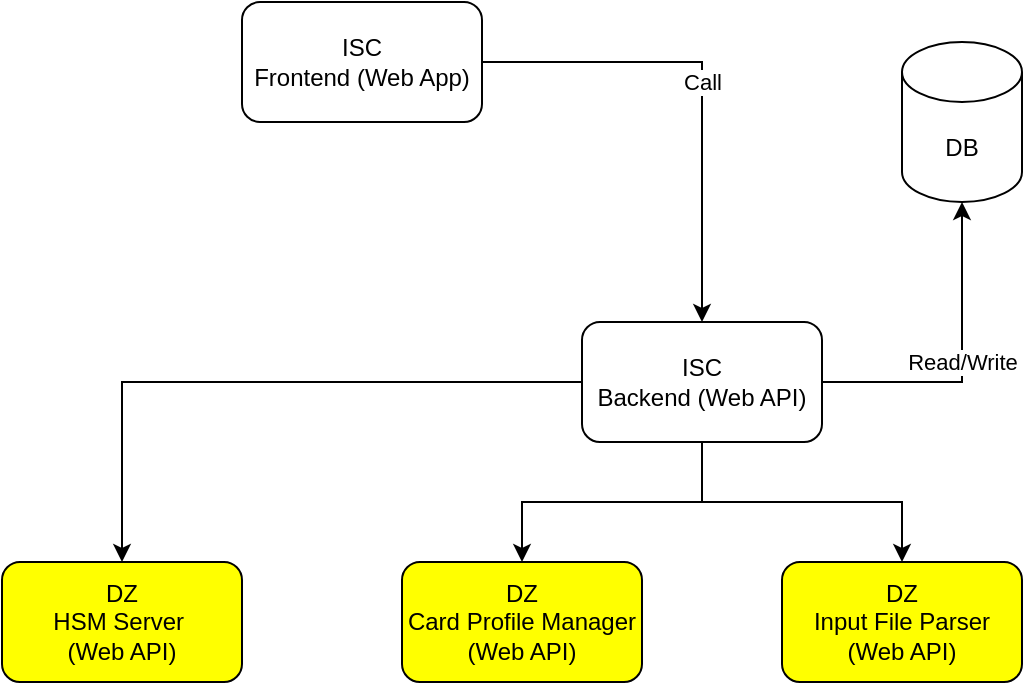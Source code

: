 <mxfile version="24.4.3" type="github">
  <diagram name="หน้า-1" id="lc0lnvrULM7RFjk2gOxu">
    <mxGraphModel dx="1290" dy="558" grid="1" gridSize="10" guides="1" tooltips="1" connect="1" arrows="1" fold="1" page="1" pageScale="1" pageWidth="827" pageHeight="1169" math="0" shadow="0">
      <root>
        <mxCell id="0" />
        <mxCell id="1" parent="0" />
        <mxCell id="fRM1-KL0-z92XGpWkeVO-4" value="Call" style="edgeStyle=orthogonalEdgeStyle;rounded=0;orthogonalLoop=1;jettySize=auto;html=1;entryX=0.5;entryY=0;entryDx=0;entryDy=0;" edge="1" parent="1" source="fRM1-KL0-z92XGpWkeVO-1" target="fRM1-KL0-z92XGpWkeVO-2">
          <mxGeometry relative="1" as="geometry" />
        </mxCell>
        <mxCell id="fRM1-KL0-z92XGpWkeVO-1" value="&lt;div&gt;ISC&lt;/div&gt;&lt;div&gt;Frontend (Web App)&lt;br&gt;&lt;/div&gt;" style="rounded=1;whiteSpace=wrap;html=1;" vertex="1" parent="1">
          <mxGeometry x="280" y="60" width="120" height="60" as="geometry" />
        </mxCell>
        <mxCell id="fRM1-KL0-z92XGpWkeVO-7" style="edgeStyle=orthogonalEdgeStyle;rounded=0;orthogonalLoop=1;jettySize=auto;html=1;entryX=0.5;entryY=0;entryDx=0;entryDy=0;" edge="1" parent="1" source="fRM1-KL0-z92XGpWkeVO-2" target="fRM1-KL0-z92XGpWkeVO-3">
          <mxGeometry relative="1" as="geometry" />
        </mxCell>
        <mxCell id="fRM1-KL0-z92XGpWkeVO-8" style="edgeStyle=orthogonalEdgeStyle;rounded=0;orthogonalLoop=1;jettySize=auto;html=1;entryX=0.5;entryY=0;entryDx=0;entryDy=0;" edge="1" parent="1" source="fRM1-KL0-z92XGpWkeVO-2" target="fRM1-KL0-z92XGpWkeVO-5">
          <mxGeometry relative="1" as="geometry" />
        </mxCell>
        <mxCell id="fRM1-KL0-z92XGpWkeVO-9" style="edgeStyle=orthogonalEdgeStyle;rounded=0;orthogonalLoop=1;jettySize=auto;html=1;" edge="1" parent="1" source="fRM1-KL0-z92XGpWkeVO-2" target="fRM1-KL0-z92XGpWkeVO-6">
          <mxGeometry relative="1" as="geometry" />
        </mxCell>
        <mxCell id="fRM1-KL0-z92XGpWkeVO-11" value="Read/Write" style="edgeStyle=orthogonalEdgeStyle;rounded=0;orthogonalLoop=1;jettySize=auto;html=1;" edge="1" parent="1" source="fRM1-KL0-z92XGpWkeVO-2" target="fRM1-KL0-z92XGpWkeVO-10">
          <mxGeometry relative="1" as="geometry" />
        </mxCell>
        <mxCell id="fRM1-KL0-z92XGpWkeVO-2" value="&lt;div&gt;ISC&lt;/div&gt;&lt;div&gt;Backend (Web API)&lt;br&gt;&lt;/div&gt;" style="rounded=1;whiteSpace=wrap;html=1;" vertex="1" parent="1">
          <mxGeometry x="450" y="220" width="120" height="60" as="geometry" />
        </mxCell>
        <mxCell id="fRM1-KL0-z92XGpWkeVO-3" value="&lt;div&gt;DZ&lt;/div&gt;&lt;div&gt;HSM Server&amp;nbsp;&lt;/div&gt;&lt;div&gt;(Web API)&lt;br&gt;&lt;/div&gt;" style="rounded=1;whiteSpace=wrap;html=1;fillColor=#FFFF00;" vertex="1" parent="1">
          <mxGeometry x="160" y="340" width="120" height="60" as="geometry" />
        </mxCell>
        <mxCell id="fRM1-KL0-z92XGpWkeVO-5" value="&lt;div&gt;DZ&lt;/div&gt;&lt;div&gt;Card Profile Manager &lt;br&gt;&lt;/div&gt;&lt;div&gt;(Web API)&lt;br&gt;&lt;/div&gt;" style="rounded=1;whiteSpace=wrap;html=1;fillColor=#FFFF00;" vertex="1" parent="1">
          <mxGeometry x="360" y="340" width="120" height="60" as="geometry" />
        </mxCell>
        <mxCell id="fRM1-KL0-z92XGpWkeVO-6" value="&lt;div&gt;DZ&lt;/div&gt;&lt;div&gt;Input File Parser &lt;br&gt;&lt;/div&gt;&lt;div&gt;(Web API)&lt;br&gt;&lt;/div&gt;" style="rounded=1;whiteSpace=wrap;html=1;fillColor=#FFFF00;" vertex="1" parent="1">
          <mxGeometry x="550" y="340" width="120" height="60" as="geometry" />
        </mxCell>
        <mxCell id="fRM1-KL0-z92XGpWkeVO-10" value="DB" style="shape=cylinder3;whiteSpace=wrap;html=1;boundedLbl=1;backgroundOutline=1;size=15;" vertex="1" parent="1">
          <mxGeometry x="610" y="80" width="60" height="80" as="geometry" />
        </mxCell>
      </root>
    </mxGraphModel>
  </diagram>
</mxfile>
